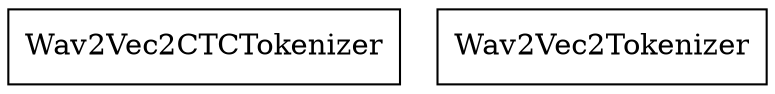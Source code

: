 digraph "classes" {
rankdir=BT
charset="utf-8"
"transformers.models.wav2vec2.tokenization_wav2vec2.Wav2Vec2CTCTokenizer" [color="black", fontcolor="black", label=<Wav2Vec2CTCTokenizer>, shape="record", style="solid"];
"transformers.models.wav2vec2.tokenization_wav2vec2.Wav2Vec2Tokenizer" [color="black", fontcolor="black", label=<Wav2Vec2Tokenizer>, shape="record", style="solid"];
}
